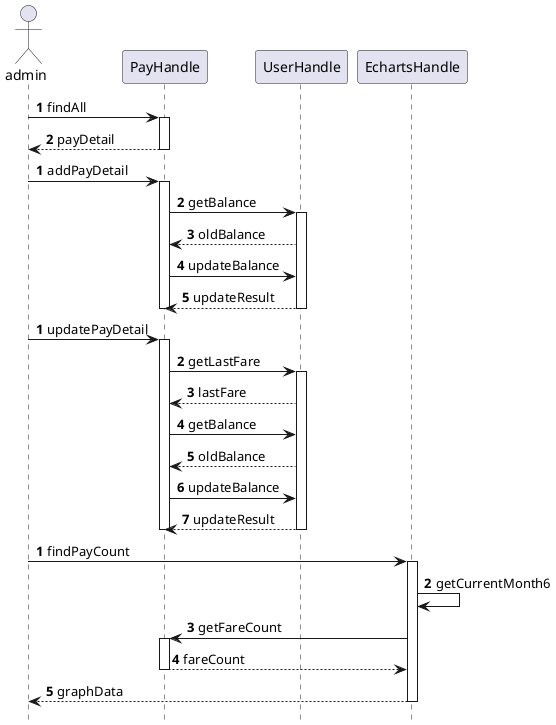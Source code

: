 @startuml
hide footbox
actor       admin       as Admin

autonumber
Admin -> PayHandle : findAll
activate PayHandle
PayHandle--> Admin : payDetail
deactivate PayHandle

autonumber
Admin -> PayHandle: addPayDetail
activate PayHandle
PayHandle ->UserHandle: getBalance
activate UserHandle
UserHandle --> PayHandle: oldBalance
PayHandle -> UserHandle: updateBalance
UserHandle --> PayHandle: updateResult
deactivate UserHandle
deactivate PayHandle

autonumber
Admin -> PayHandle: updatePayDetail
activate PayHandle
PayHandle ->UserHandle: getLastFare
activate UserHandle
UserHandle --> PayHandle: lastFare
PayHandle ->UserHandle: getBalance
UserHandle --> PayHandle: oldBalance
PayHandle -> UserHandle: updateBalance
UserHandle --> PayHandle: updateResult
deactivate UserHandle
deactivate PayHandle

autonumber
Admin -> EchartsHandle:findPayCount
activate EchartsHandle
EchartsHandle -> EchartsHandle:getCurrentMonth6
EchartsHandle -> PayHandle:getFareCount
activate PayHandle
PayHandle --> EchartsHandle:fareCount
deactivate PayHandle
EchartsHandle--> Admin:graphData
deactivate EchartsHandle

deactivate PayHandle
@enduml
